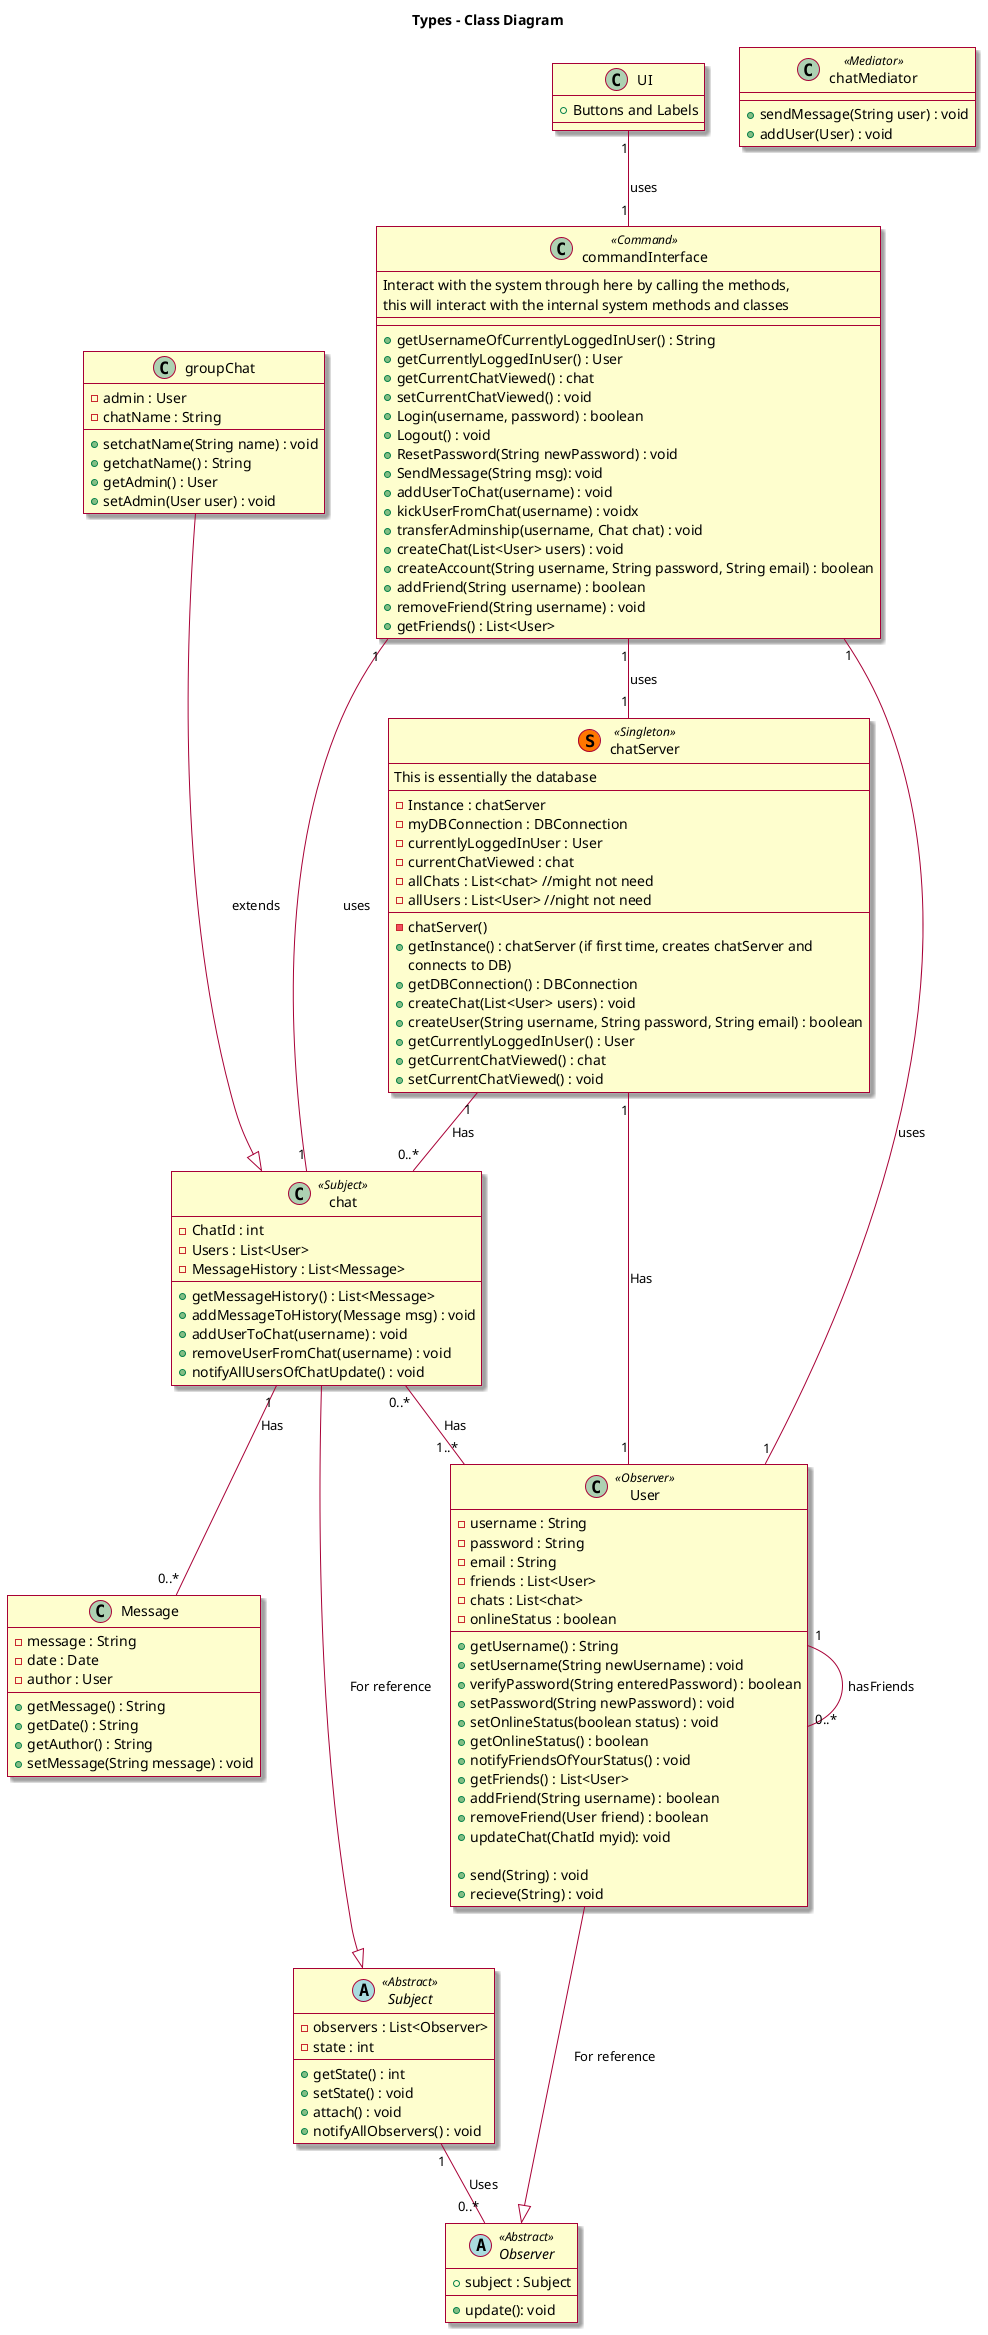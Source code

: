 @startuml

skin rose

title Types - Class Diagram


skinparam componentStyle uml2


class Message{
    - message : String
    - date : Date
    - author : User
    +getMessage() : String
    +getDate() : String
    +getAuthor() : String
    +setMessage(String message) : void
}

class User <<Observer>> {
    -username : String
    -password : String
    -email : String
    -friends : List<User>
    -chats : List<chat>
    -onlineStatus : boolean

    +getUsername() : String
    +setUsername(String newUsername) : void
    +verifyPassword(String enteredPassword) : boolean
    +setPassword(String newPassword) : void
    +setOnlineStatus(boolean status) : void
    +getOnlineStatus() : boolean
    +notifyFriendsOfYourStatus() : void
    +getFriends() : List<User>
    +addFriend(String username) : boolean
    +removeFriend(User friend) : boolean
    +updateChat(ChatId myid): void

    +send(String) : void
    +recieve(String) : void
}

User "1"--"0..*" User : hasFriends

Class chatMediator <<Mediator>> {
    +sendMessage(String user) : void
    +addUser(User) : void
}



Abstract Observer <<Abstract>> {
    +subject : Subject
    +update(): void
}

Abstract Subject <<Abstract>> {
    -observers : List<Observer>
    -state : int
    +getState() : int
    +setState() : void
    +attach() : void
    +notifyAllObservers() : void
}

Subject "1"--"0..*" Observer : Uses


Class groupChat {
    -admin : User
    -chatName : String
    +setchatName(String name) : void
    +getchatName() : String
    +getAdmin() : User
    +setAdmin(User user) : void
}

Class chat <<Subject>> {
    -ChatId : int
    -Users : List<User>
    -MessageHistory : List<Message>
    +getMessageHistory() : List<Message>
    +addMessageToHistory(Message msg) : void
    +addUserToChat(username) : void
    +removeUserFromChat(username) : void
    +notifyAllUsersOfChatUpdate() : void
}

chat "0..*" -- "1..*" User : Has

chat "1" -- "0..*" Message : Has

groupChat---|> chat : extends

chat ---|> Subject : For reference
User ---|> Observer : For reference

class chatServer << (S,#FF7700) Singleton >>{
    This is essentially the database
    --
    -Instance : chatServer
    -myDBConnection : DBConnection
    -currentlyLoggedInUser : User
    -currentChatViewed : chat
    -allChats : List<chat> //might not need
    -allUsers : List<User> //night not need
    --
    -chatServer()
    +getInstance() : chatServer (if first time, creates chatServer and
    connects to DB)
    +getDBConnection() : DBConnection
    +createChat(List<User> users) : void
    +createUser(String username, String password, String email) : boolean
    +getCurrentlyLoggedInUser() : User
    +getCurrentChatViewed() : chat
    +setCurrentChatViewed() : void
}
chatServer "1" -- "0..*" chat : Has
chatServer "1" -- "1" User : Has

class commandInterface <<Command>> {
    Interact with the system through here by calling the methods,
    this will interact with the internal system methods and classes
    --
    --
    +getUsernameOfCurrentlyLoggedInUser() : String
    +getCurrentlyLoggedInUser() : User
    +getCurrentChatViewed() : chat
    +setCurrentChatViewed() : void
    +Login(username, password) : boolean
    +Logout() : void
    +ResetPassword(String newPassword) : void
    +SendMessage(String msg): void
    +addUserToChat(username) : void
    +kickUserFromChat(username) : voidx
    +transferAdminship(username, Chat chat) : void
    +createChat(List<User> users) : void
    +createAccount(String username, String password, String email) : boolean
    +addFriend(String username) : boolean
    +removeFriend(String username) : void
    +getFriends() : List<User>
}

commandInterface "1" -- "1" User : uses
commandInterface "1" -- "1" chatServer : uses
commandInterface "1" -- "1" chat: uses

class UI {
    +Buttons and Labels
}

UI "1" -- "1" commandInterface : uses

@enduml
